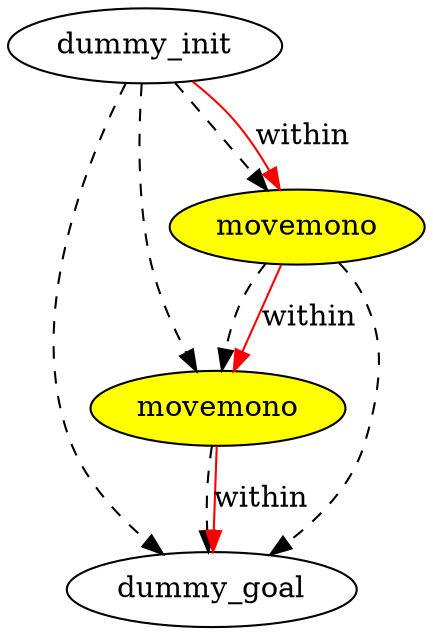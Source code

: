 digraph {
	"a12698cb-e3ad-5493-7b14-6976dfff67ad" [label=dummy_init fillcolor=white style=filled]
	"90cf490d-7138-2bf7-3097-8128d165deb7" [label=dummy_goal fillcolor=white style=filled]
	"62741766-a113-1d1b-f5b0-3148394de695" [label=movemono fillcolor=yellow style=filled]
	"10aaeeb1-f367-f96a-fa0f-d3f876f831de" [label=movemono fillcolor=yellow style=filled]
	"a12698cb-e3ad-5493-7b14-6976dfff67ad" -> "10aaeeb1-f367-f96a-fa0f-d3f876f831de" [color=black style=dashed]
	"10aaeeb1-f367-f96a-fa0f-d3f876f831de" -> "90cf490d-7138-2bf7-3097-8128d165deb7" [color=black style=dashed]
	"a12698cb-e3ad-5493-7b14-6976dfff67ad" -> "90cf490d-7138-2bf7-3097-8128d165deb7" [color=black style=dashed]
	"62741766-a113-1d1b-f5b0-3148394de695" -> "90cf490d-7138-2bf7-3097-8128d165deb7" [color=black style=dashed]
	"a12698cb-e3ad-5493-7b14-6976dfff67ad" -> "62741766-a113-1d1b-f5b0-3148394de695" [color=black style=dashed]
	"10aaeeb1-f367-f96a-fa0f-d3f876f831de" -> "62741766-a113-1d1b-f5b0-3148394de695" [color=black style=dashed]
	"62741766-a113-1d1b-f5b0-3148394de695" -> "90cf490d-7138-2bf7-3097-8128d165deb7" [label=within color=red]
	"a12698cb-e3ad-5493-7b14-6976dfff67ad" -> "10aaeeb1-f367-f96a-fa0f-d3f876f831de" [label=within color=red]
	"10aaeeb1-f367-f96a-fa0f-d3f876f831de" -> "62741766-a113-1d1b-f5b0-3148394de695" [label=within color=red]
}
